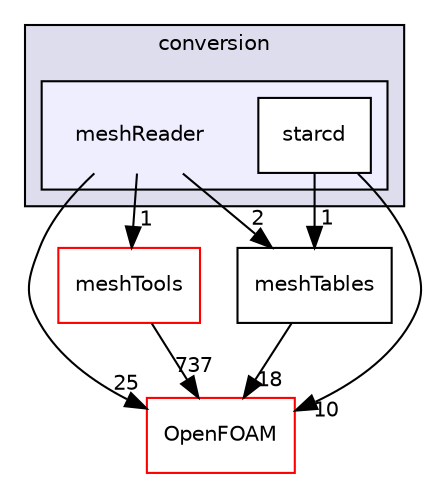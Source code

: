digraph "src/conversion/meshReader" {
  bgcolor=transparent;
  compound=true
  node [ fontsize="10", fontname="Helvetica"];
  edge [ labelfontsize="10", labelfontname="Helvetica"];
  subgraph clusterdir_22e3beccf9f956a3c7bfcabae9a0dde0 {
    graph [ bgcolor="#ddddee", pencolor="black", label="conversion" fontname="Helvetica", fontsize="10", URL="dir_22e3beccf9f956a3c7bfcabae9a0dde0.html"]
  subgraph clusterdir_697755021aaac68d5906cfd9ff626dd9 {
    graph [ bgcolor="#eeeeff", pencolor="black", label="" URL="dir_697755021aaac68d5906cfd9ff626dd9.html"];
    dir_697755021aaac68d5906cfd9ff626dd9 [shape=plaintext label="meshReader"];
    dir_8373d2abf9b7904a9b0a31cd256577b5 [shape=box label="starcd" color="black" fillcolor="white" style="filled" URL="dir_8373d2abf9b7904a9b0a31cd256577b5.html"];
  }
  }
  dir_ae30ad0bef50cf391b24c614251bb9fd [shape=box label="meshTools" color="red" URL="dir_ae30ad0bef50cf391b24c614251bb9fd.html"];
  dir_361c5d4ca892f30ce05586fb2c66f9b1 [shape=box label="meshTables" URL="dir_361c5d4ca892f30ce05586fb2c66f9b1.html"];
  dir_c5473ff19b20e6ec4dfe5c310b3778a8 [shape=box label="OpenFOAM" color="red" URL="dir_c5473ff19b20e6ec4dfe5c310b3778a8.html"];
  dir_ae30ad0bef50cf391b24c614251bb9fd->dir_c5473ff19b20e6ec4dfe5c310b3778a8 [headlabel="737", labeldistance=1.5 headhref="dir_001727_001873.html"];
  dir_697755021aaac68d5906cfd9ff626dd9->dir_ae30ad0bef50cf391b24c614251bb9fd [headlabel="1", labeldistance=1.5 headhref="dir_000757_001727.html"];
  dir_697755021aaac68d5906cfd9ff626dd9->dir_361c5d4ca892f30ce05586fb2c66f9b1 [headlabel="2", labeldistance=1.5 headhref="dir_000757_000759.html"];
  dir_697755021aaac68d5906cfd9ff626dd9->dir_c5473ff19b20e6ec4dfe5c310b3778a8 [headlabel="25", labeldistance=1.5 headhref="dir_000757_001873.html"];
  dir_361c5d4ca892f30ce05586fb2c66f9b1->dir_c5473ff19b20e6ec4dfe5c310b3778a8 [headlabel="18", labeldistance=1.5 headhref="dir_000759_001873.html"];
  dir_8373d2abf9b7904a9b0a31cd256577b5->dir_361c5d4ca892f30ce05586fb2c66f9b1 [headlabel="1", labeldistance=1.5 headhref="dir_000758_000759.html"];
  dir_8373d2abf9b7904a9b0a31cd256577b5->dir_c5473ff19b20e6ec4dfe5c310b3778a8 [headlabel="10", labeldistance=1.5 headhref="dir_000758_001873.html"];
}
